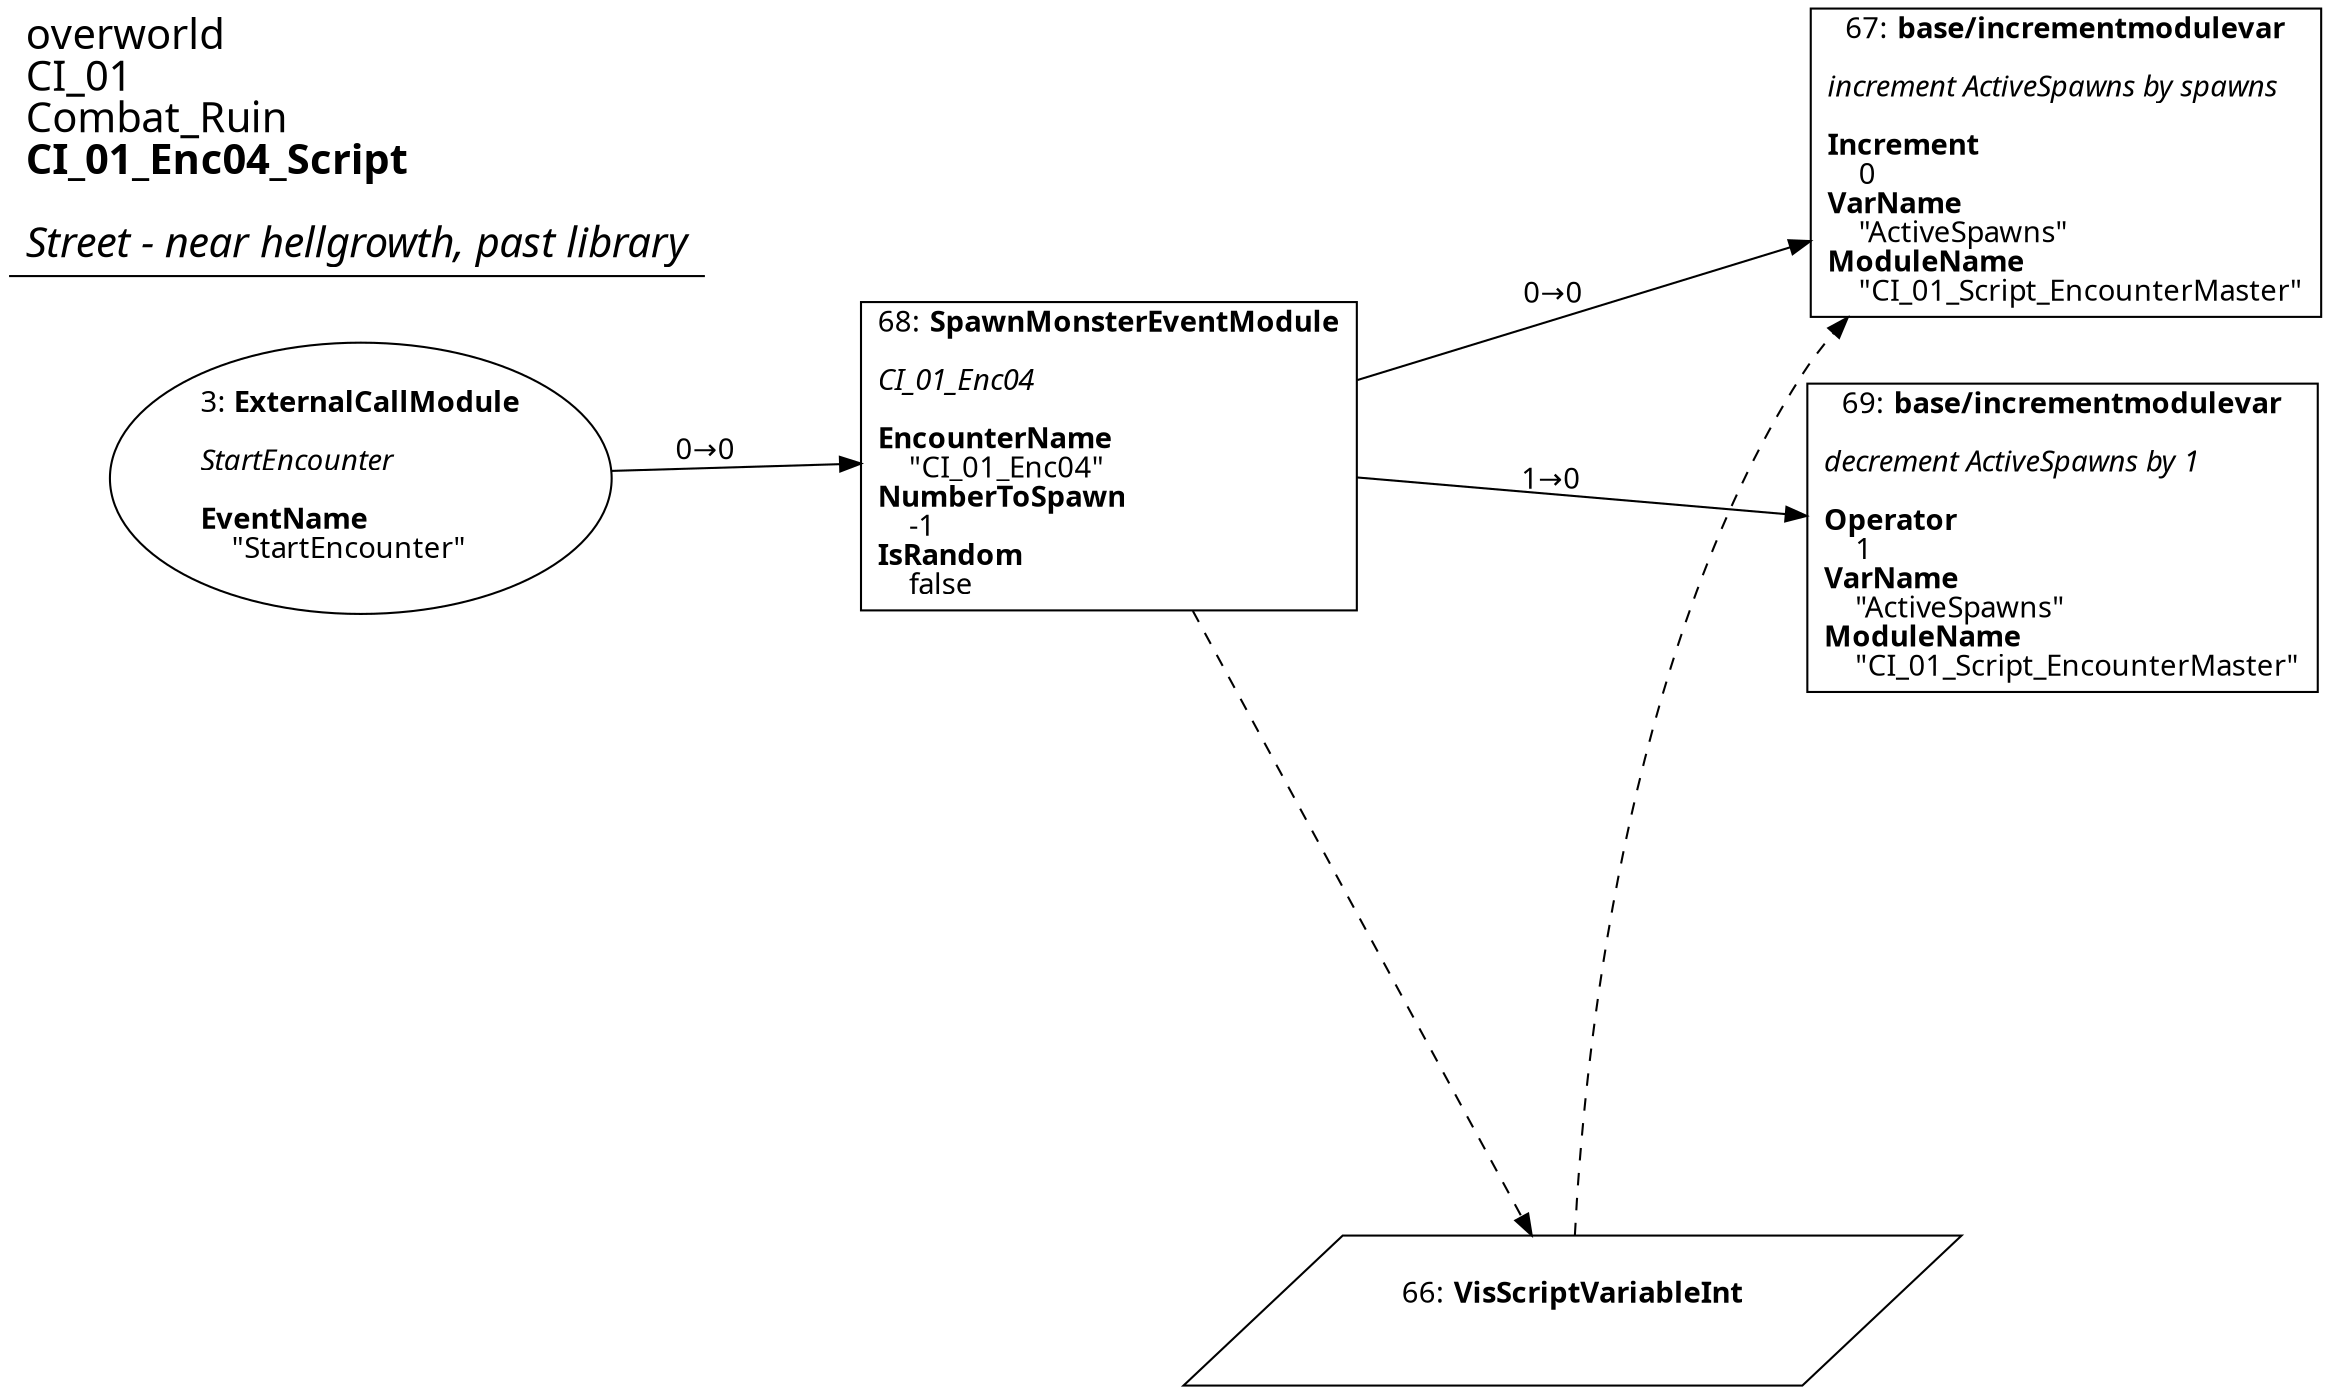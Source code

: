 digraph {
    layout = fdp;
    overlap = prism;
    sep = "+16";
    splines = spline;

    node [ shape = box ];

    graph [ fontname = "Segoe UI" ];
    node [ fontname = "Segoe UI" ];
    edge [ fontname = "Segoe UI" ];

    3 [ label = <3: <b>ExternalCallModule</b><br/><br/><i>StartEncounter<br align="left"/></i><br align="left"/><b>EventName</b><br align="left"/>    &quot;StartEncounter&quot;<br align="left"/>> ];
    3 [ shape = oval ]
    3 [ pos = "0.43100002,0.246!" ];
    3 -> 68 [ label = "0→0" ];

    66 [ label = <66: <b>VisScriptVariableInt</b><br/><br/>> ];
    66 [ shape = parallelogram ]
    66 [ pos = "0.79700005,-0.012!" ];

    67 [ label = <67: <b>base/incrementmodulevar</b><br/><br/><i>increment ActiveSpawns by spawns<br align="left"/></i><br align="left"/><b>Increment</b><br align="left"/>    0<br align="left"/><b>VarName</b><br align="left"/>    &quot;ActiveSpawns&quot;<br align="left"/><b>ModuleName</b><br align="left"/>    &quot;CI_01_Script_EncounterMaster&quot;<br align="left"/>> ];
    67 [ pos = "0.94600004,0.333!" ];
    66 -> 67 [ style = dashed ];

    68 [ label = <68: <b>SpawnMonsterEventModule</b><br/><br/><i>CI_01_Enc04<br align="left"/></i><br align="left"/><b>EncounterName</b><br align="left"/>    &quot;CI_01_Enc04&quot;<br align="left"/><b>NumberToSpawn</b><br align="left"/>    -1<br align="left"/><b>IsRandom</b><br align="left"/>    false<br align="left"/>> ];
    68 [ pos = "0.657,0.246!" ];
    68 -> 69 [ label = "1→0" ];
    68 -> 67 [ label = "0→0" ];
    68 -> 66 [ style = dashed ];

    69 [ label = <69: <b>base/incrementmodulevar</b><br/><br/><i>decrement ActiveSpawns by 1<br align="left"/></i><br align="left"/><b>Operator</b><br align="left"/>    1<br align="left"/><b>VarName</b><br align="left"/>    &quot;ActiveSpawns&quot;<br align="left"/><b>ModuleName</b><br align="left"/>    &quot;CI_01_Script_EncounterMaster&quot;<br align="left"/>> ];
    69 [ pos = "0.94500005,0.223!" ];

    title [ pos = "0.43,0.33400002!" ];
    title [ shape = underline ];
    title [ label = <<font point-size="20">overworld<br align="left"/>CI_01<br align="left"/>Combat_Ruin<br align="left"/><b>CI_01_Enc04_Script</b><br align="left"/><br/><i>Street - near hellgrowth, past library</i><br align="left"/></font>> ];
}
